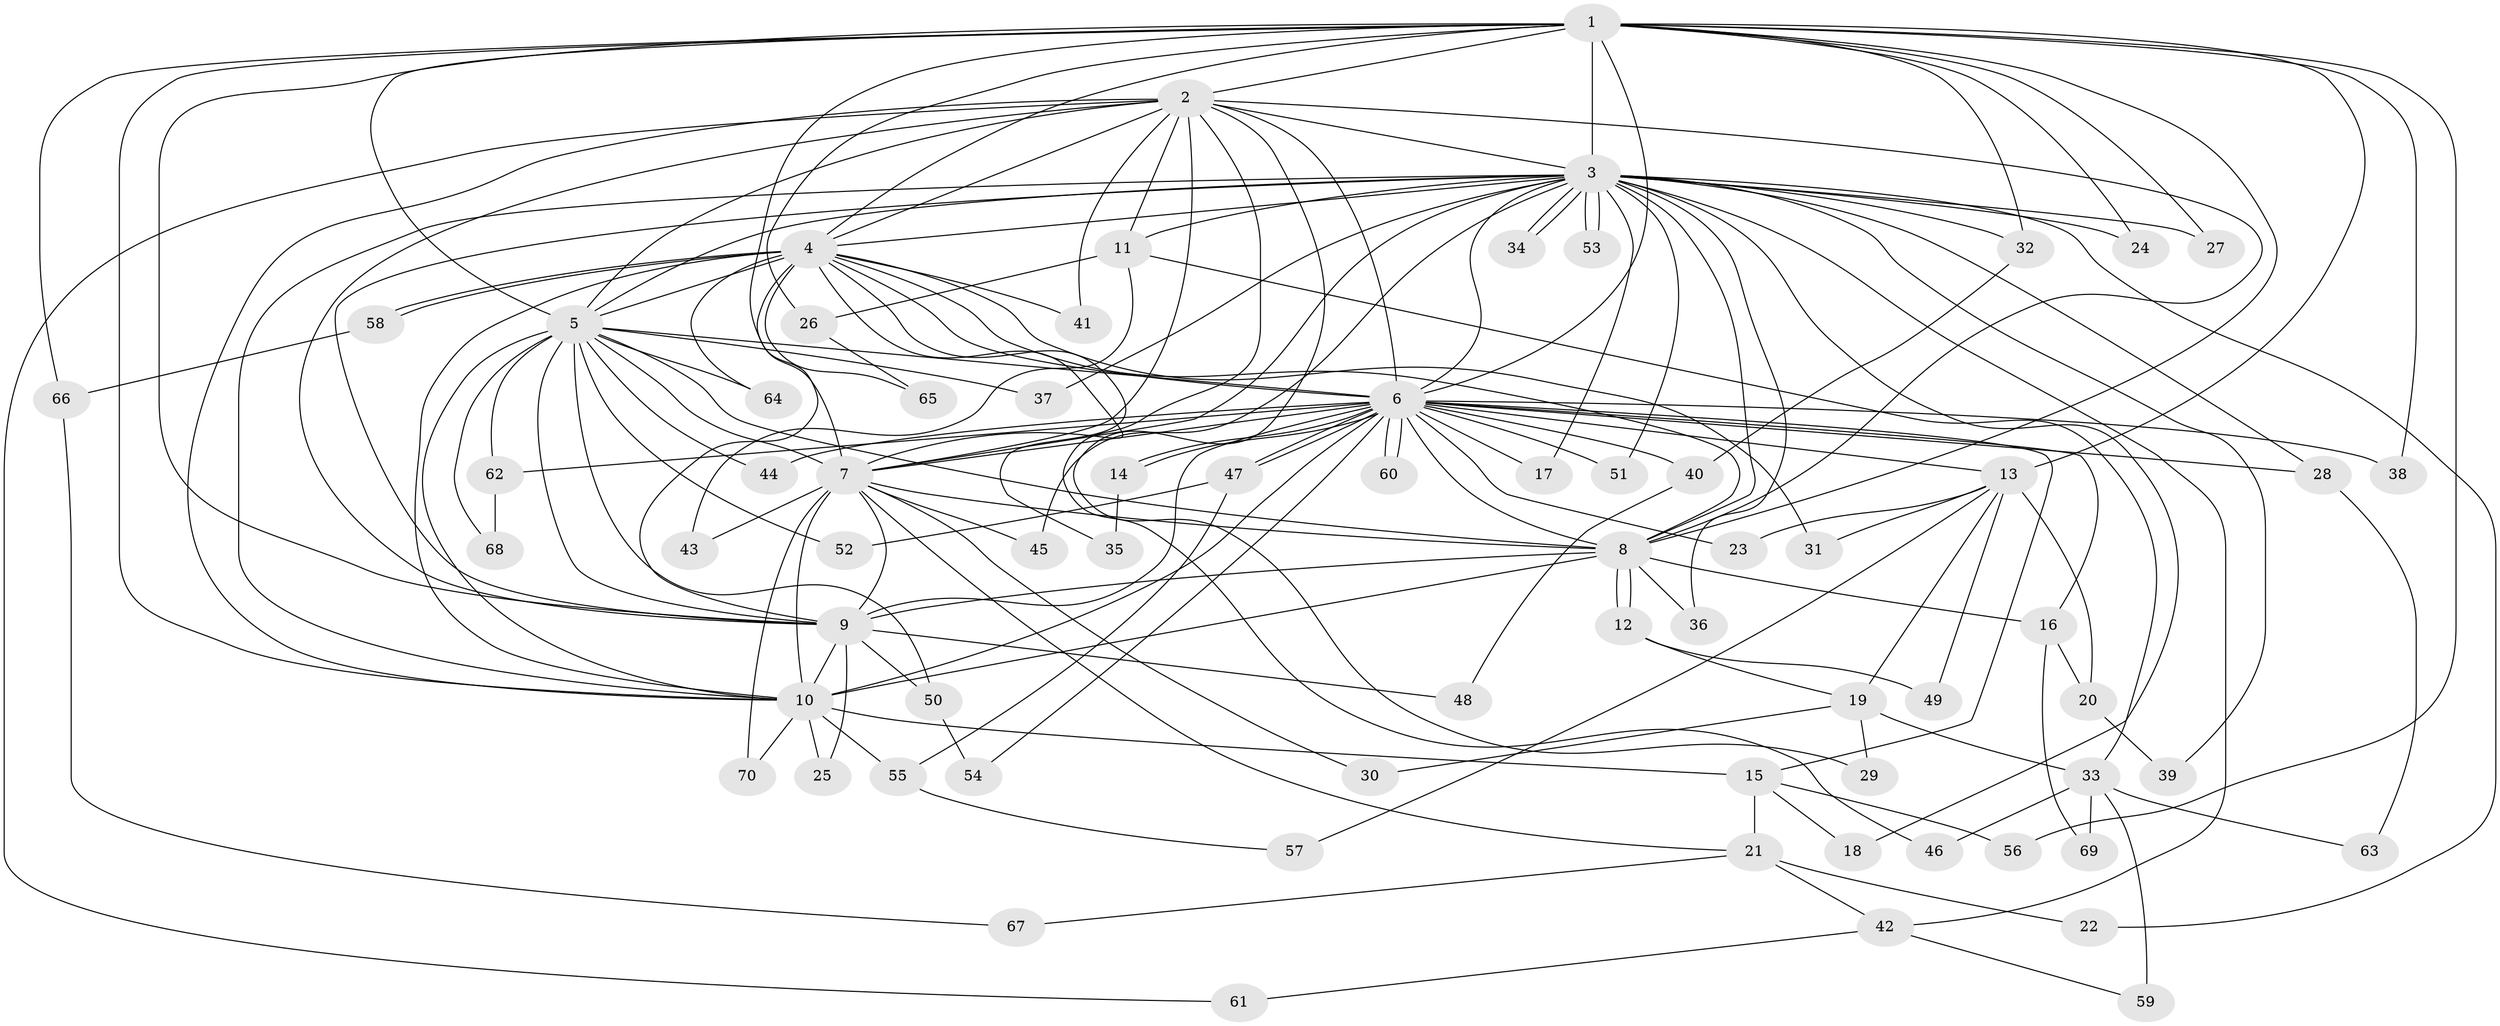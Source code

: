 // Generated by graph-tools (version 1.1) at 2025/35/03/09/25 02:35:03]
// undirected, 70 vertices, 165 edges
graph export_dot {
graph [start="1"]
  node [color=gray90,style=filled];
  1;
  2;
  3;
  4;
  5;
  6;
  7;
  8;
  9;
  10;
  11;
  12;
  13;
  14;
  15;
  16;
  17;
  18;
  19;
  20;
  21;
  22;
  23;
  24;
  25;
  26;
  27;
  28;
  29;
  30;
  31;
  32;
  33;
  34;
  35;
  36;
  37;
  38;
  39;
  40;
  41;
  42;
  43;
  44;
  45;
  46;
  47;
  48;
  49;
  50;
  51;
  52;
  53;
  54;
  55;
  56;
  57;
  58;
  59;
  60;
  61;
  62;
  63;
  64;
  65;
  66;
  67;
  68;
  69;
  70;
  1 -- 2;
  1 -- 3;
  1 -- 4;
  1 -- 5;
  1 -- 6;
  1 -- 7;
  1 -- 8;
  1 -- 9;
  1 -- 10;
  1 -- 13;
  1 -- 24;
  1 -- 26;
  1 -- 27;
  1 -- 32;
  1 -- 38;
  1 -- 56;
  1 -- 66;
  2 -- 3;
  2 -- 4;
  2 -- 5;
  2 -- 6;
  2 -- 7;
  2 -- 8;
  2 -- 9;
  2 -- 10;
  2 -- 11;
  2 -- 29;
  2 -- 41;
  2 -- 46;
  2 -- 61;
  3 -- 4;
  3 -- 5;
  3 -- 6;
  3 -- 7;
  3 -- 8;
  3 -- 9;
  3 -- 10;
  3 -- 11;
  3 -- 17;
  3 -- 18;
  3 -- 22;
  3 -- 24;
  3 -- 27;
  3 -- 28;
  3 -- 32;
  3 -- 34;
  3 -- 34;
  3 -- 36;
  3 -- 37;
  3 -- 39;
  3 -- 42;
  3 -- 45;
  3 -- 51;
  3 -- 53;
  3 -- 53;
  4 -- 5;
  4 -- 6;
  4 -- 7;
  4 -- 8;
  4 -- 9;
  4 -- 10;
  4 -- 31;
  4 -- 35;
  4 -- 41;
  4 -- 58;
  4 -- 58;
  4 -- 64;
  4 -- 65;
  5 -- 6;
  5 -- 7;
  5 -- 8;
  5 -- 9;
  5 -- 10;
  5 -- 37;
  5 -- 44;
  5 -- 50;
  5 -- 52;
  5 -- 62;
  5 -- 64;
  5 -- 68;
  6 -- 7;
  6 -- 8;
  6 -- 9;
  6 -- 10;
  6 -- 13;
  6 -- 14;
  6 -- 14;
  6 -- 15;
  6 -- 16;
  6 -- 17;
  6 -- 23;
  6 -- 28;
  6 -- 38;
  6 -- 40;
  6 -- 44;
  6 -- 47;
  6 -- 47;
  6 -- 51;
  6 -- 54;
  6 -- 60;
  6 -- 60;
  6 -- 62;
  7 -- 8;
  7 -- 9;
  7 -- 10;
  7 -- 21;
  7 -- 30;
  7 -- 43;
  7 -- 45;
  7 -- 70;
  8 -- 9;
  8 -- 10;
  8 -- 12;
  8 -- 12;
  8 -- 16;
  8 -- 36;
  9 -- 10;
  9 -- 25;
  9 -- 48;
  9 -- 50;
  10 -- 15;
  10 -- 25;
  10 -- 55;
  10 -- 70;
  11 -- 26;
  11 -- 33;
  11 -- 43;
  12 -- 19;
  12 -- 49;
  13 -- 19;
  13 -- 20;
  13 -- 23;
  13 -- 31;
  13 -- 49;
  13 -- 57;
  14 -- 35;
  15 -- 18;
  15 -- 21;
  15 -- 56;
  16 -- 20;
  16 -- 69;
  19 -- 29;
  19 -- 30;
  19 -- 33;
  20 -- 39;
  21 -- 22;
  21 -- 42;
  21 -- 67;
  26 -- 65;
  28 -- 63;
  32 -- 40;
  33 -- 46;
  33 -- 59;
  33 -- 63;
  33 -- 69;
  40 -- 48;
  42 -- 59;
  42 -- 61;
  47 -- 52;
  47 -- 55;
  50 -- 54;
  55 -- 57;
  58 -- 66;
  62 -- 68;
  66 -- 67;
}
